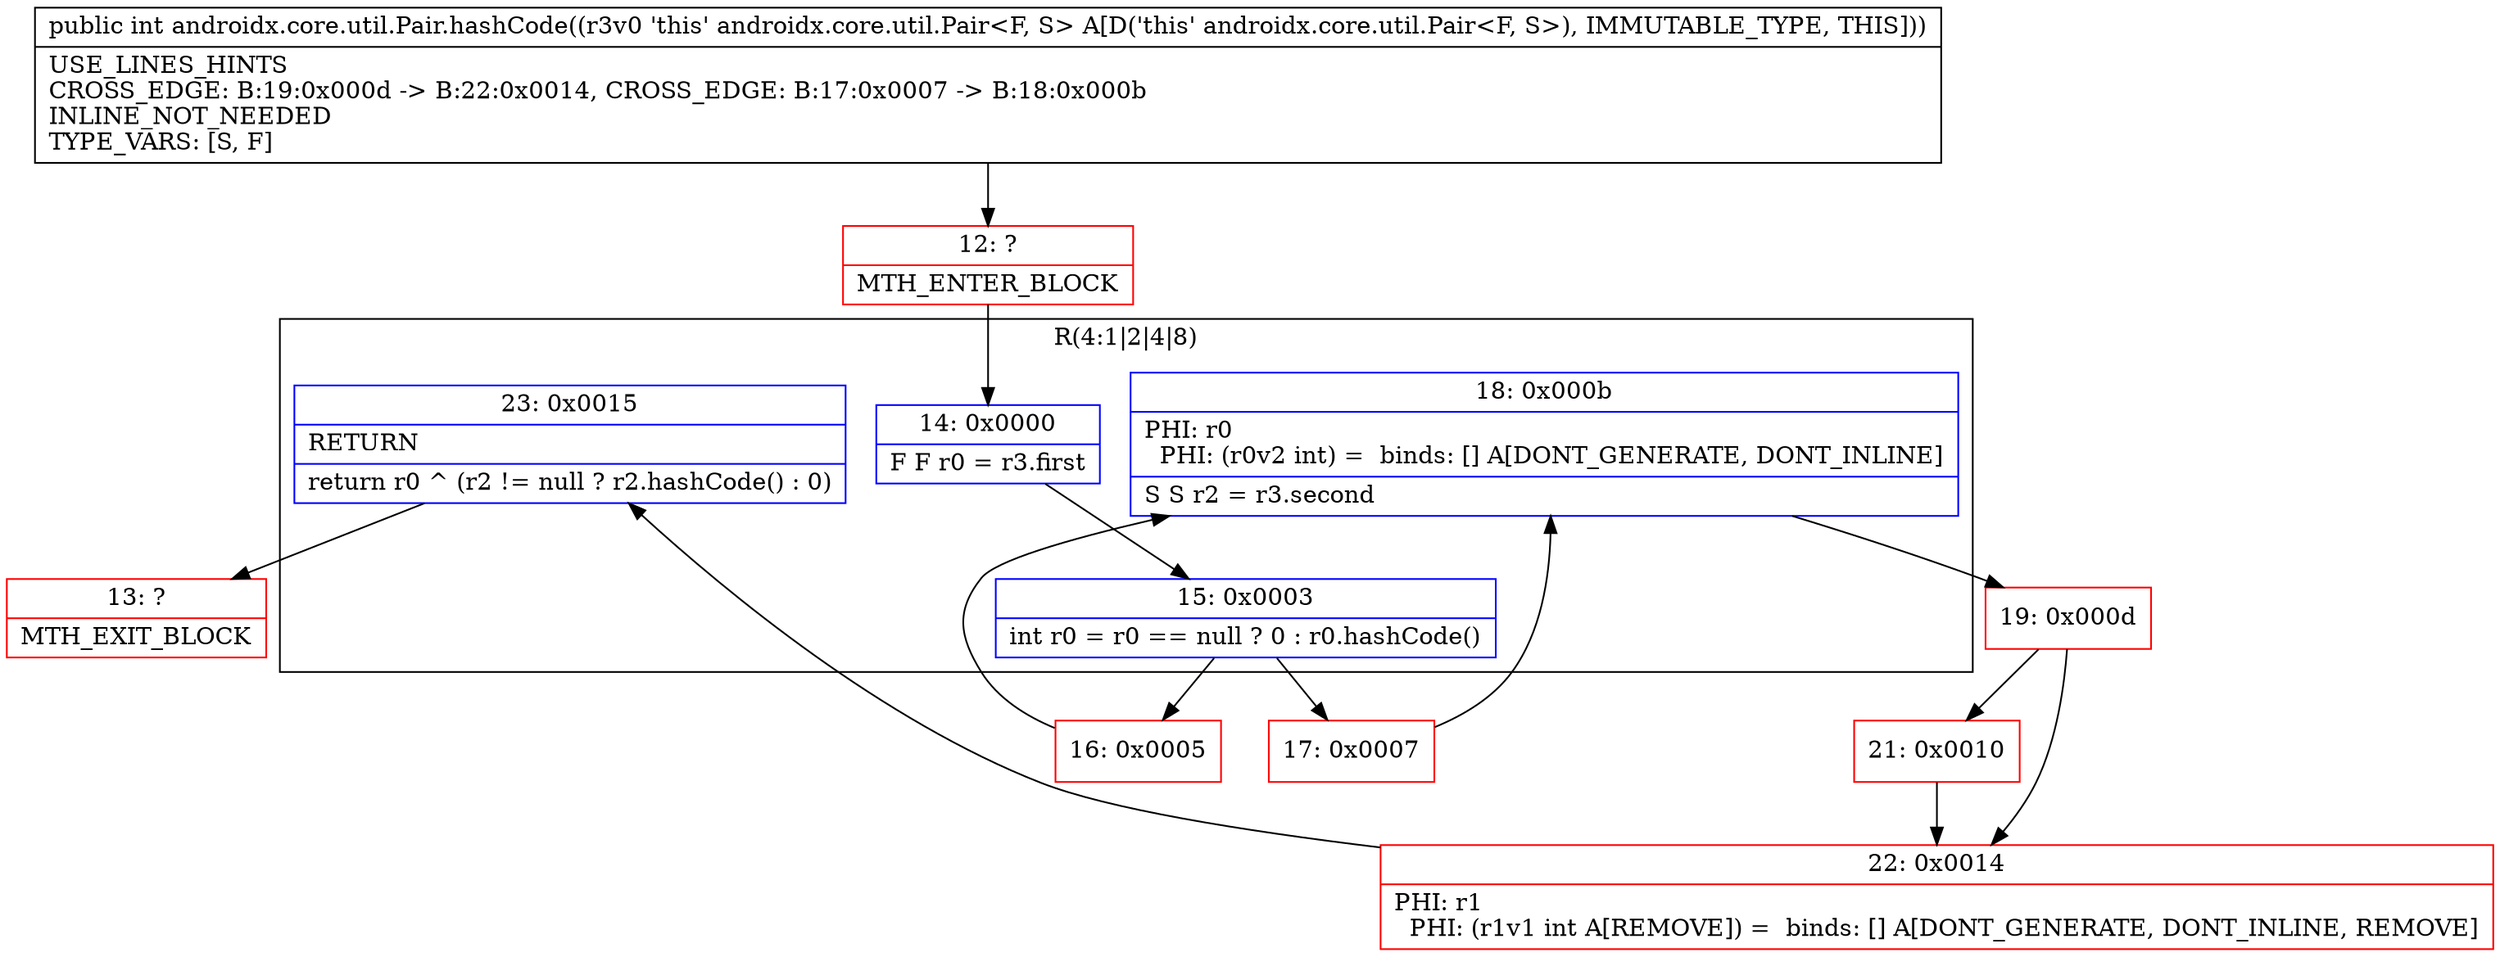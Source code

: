 digraph "CFG forandroidx.core.util.Pair.hashCode()I" {
subgraph cluster_Region_1802601769 {
label = "R(4:1|2|4|8)";
node [shape=record,color=blue];
Node_14 [shape=record,label="{14\:\ 0x0000|F F r0 = r3.first\l}"];
Node_15 [shape=record,label="{15\:\ 0x0003|int r0 = r0 == null ? 0 : r0.hashCode()\l}"];
Node_18 [shape=record,label="{18\:\ 0x000b|PHI: r0 \l  PHI: (r0v2 int) =  binds: [] A[DONT_GENERATE, DONT_INLINE]\l|S S r2 = r3.second\l}"];
Node_23 [shape=record,label="{23\:\ 0x0015|RETURN\l|return r0 ^ (r2 != null ? r2.hashCode() : 0)\l}"];
}
Node_12 [shape=record,color=red,label="{12\:\ ?|MTH_ENTER_BLOCK\l}"];
Node_16 [shape=record,color=red,label="{16\:\ 0x0005}"];
Node_19 [shape=record,color=red,label="{19\:\ 0x000d}"];
Node_21 [shape=record,color=red,label="{21\:\ 0x0010}"];
Node_22 [shape=record,color=red,label="{22\:\ 0x0014|PHI: r1 \l  PHI: (r1v1 int A[REMOVE]) =  binds: [] A[DONT_GENERATE, DONT_INLINE, REMOVE]\l}"];
Node_13 [shape=record,color=red,label="{13\:\ ?|MTH_EXIT_BLOCK\l}"];
Node_17 [shape=record,color=red,label="{17\:\ 0x0007}"];
MethodNode[shape=record,label="{public int androidx.core.util.Pair.hashCode((r3v0 'this' androidx.core.util.Pair\<F, S\> A[D('this' androidx.core.util.Pair\<F, S\>), IMMUTABLE_TYPE, THIS]))  | USE_LINES_HINTS\lCROSS_EDGE: B:19:0x000d \-\> B:22:0x0014, CROSS_EDGE: B:17:0x0007 \-\> B:18:0x000b\lINLINE_NOT_NEEDED\lTYPE_VARS: [S, F]\l}"];
MethodNode -> Node_12;Node_14 -> Node_15;
Node_15 -> Node_16;
Node_15 -> Node_17;
Node_18 -> Node_19;
Node_23 -> Node_13;
Node_12 -> Node_14;
Node_16 -> Node_18;
Node_19 -> Node_21;
Node_19 -> Node_22;
Node_21 -> Node_22;
Node_22 -> Node_23;
Node_17 -> Node_18;
}

